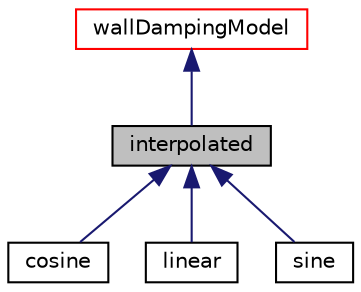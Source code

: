 digraph "interpolated"
{
  bgcolor="transparent";
  edge [fontname="Helvetica",fontsize="10",labelfontname="Helvetica",labelfontsize="10"];
  node [fontname="Helvetica",fontsize="10",shape=record];
  Node1 [label="interpolated",height=0.2,width=0.4,color="black", fillcolor="grey75", style="filled", fontcolor="black"];
  Node2 -> Node1 [dir="back",color="midnightblue",fontsize="10",style="solid",fontname="Helvetica"];
  Node2 [label="wallDampingModel",height=0.2,width=0.4,color="red",URL="$a02930.html"];
  Node1 -> Node3 [dir="back",color="midnightblue",fontsize="10",style="solid",fontname="Helvetica"];
  Node3 [label="cosine",height=0.2,width=0.4,color="black",URL="$a00417.html"];
  Node1 -> Node4 [dir="back",color="midnightblue",fontsize="10",style="solid",fontname="Helvetica"];
  Node4 [label="linear",height=0.2,width=0.4,color="black",URL="$a01355.html"];
  Node1 -> Node5 [dir="back",color="midnightblue",fontsize="10",style="solid",fontname="Helvetica"];
  Node5 [label="sine",height=0.2,width=0.4,color="black",URL="$a02380.html"];
}

